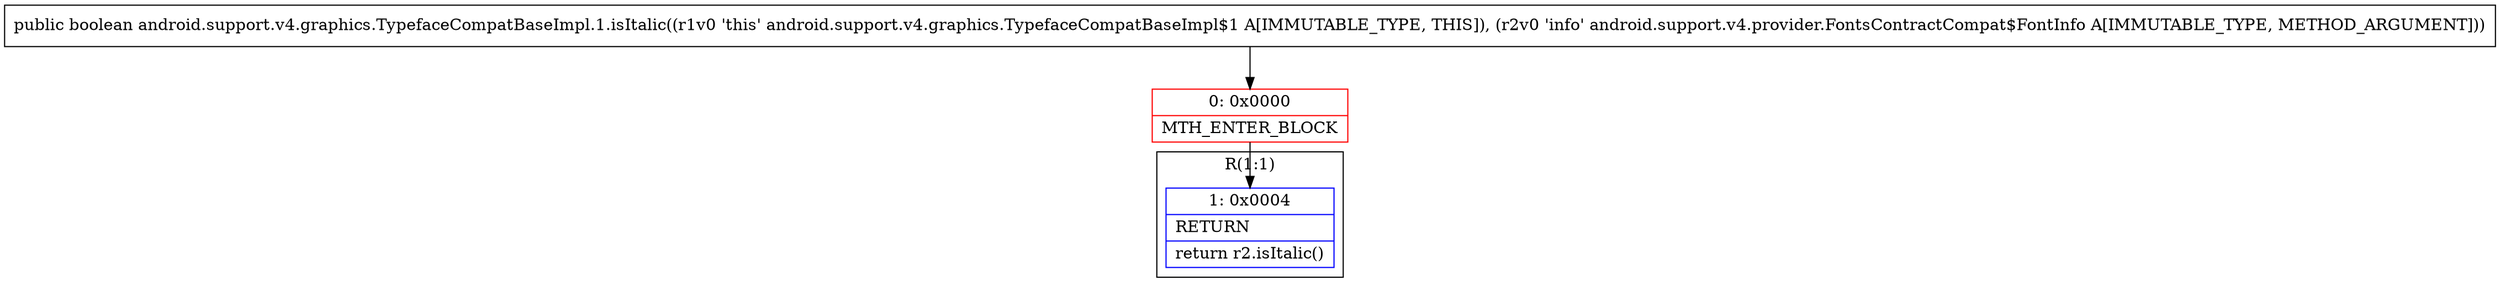 digraph "CFG forandroid.support.v4.graphics.TypefaceCompatBaseImpl.1.isItalic(Landroid\/support\/v4\/provider\/FontsContractCompat$FontInfo;)Z" {
subgraph cluster_Region_927718109 {
label = "R(1:1)";
node [shape=record,color=blue];
Node_1 [shape=record,label="{1\:\ 0x0004|RETURN\l|return r2.isItalic()\l}"];
}
Node_0 [shape=record,color=red,label="{0\:\ 0x0000|MTH_ENTER_BLOCK\l}"];
MethodNode[shape=record,label="{public boolean android.support.v4.graphics.TypefaceCompatBaseImpl.1.isItalic((r1v0 'this' android.support.v4.graphics.TypefaceCompatBaseImpl$1 A[IMMUTABLE_TYPE, THIS]), (r2v0 'info' android.support.v4.provider.FontsContractCompat$FontInfo A[IMMUTABLE_TYPE, METHOD_ARGUMENT])) }"];
MethodNode -> Node_0;
Node_0 -> Node_1;
}

